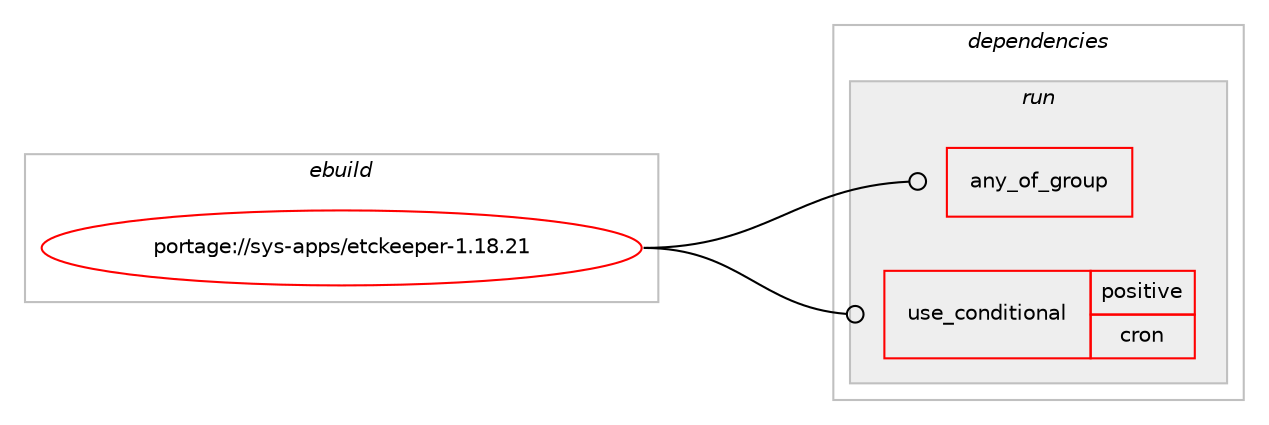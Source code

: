 digraph prolog {

# *************
# Graph options
# *************

newrank=true;
concentrate=true;
compound=true;
graph [rankdir=LR,fontname=Helvetica,fontsize=10,ranksep=1.5];#, ranksep=2.5, nodesep=0.2];
edge  [arrowhead=vee];
node  [fontname=Helvetica,fontsize=10];

# **********
# The ebuild
# **********

subgraph cluster_leftcol {
color=gray;
rank=same;
label=<<i>ebuild</i>>;
id [label="portage://sys-apps/etckeeper-1.18.21", color=red, width=4, href="../sys-apps/etckeeper-1.18.21.svg"];
}

# ****************
# The dependencies
# ****************

subgraph cluster_midcol {
color=gray;
label=<<i>dependencies</i>>;
subgraph cluster_compile {
fillcolor="#eeeeee";
style=filled;
label=<<i>compile</i>>;
}
subgraph cluster_compileandrun {
fillcolor="#eeeeee";
style=filled;
label=<<i>compile and run</i>>;
}
subgraph cluster_run {
fillcolor="#eeeeee";
style=filled;
label=<<i>run</i>>;
subgraph any2658 {
dependency210149 [label=<<TABLE BORDER="0" CELLBORDER="1" CELLSPACING="0" CELLPADDING="4"><TR><TD CELLPADDING="10">any_of_group</TD></TR></TABLE>>, shape=none, color=red];# *** BEGIN UNKNOWN DEPENDENCY TYPE (TODO) ***
# dependency210149 -> package_dependency(portage://sys-apps/etckeeper-1.18.21,run,no,dev-vcs,git,none,[,,],[],[])
# *** END UNKNOWN DEPENDENCY TYPE (TODO) ***

# *** BEGIN UNKNOWN DEPENDENCY TYPE (TODO) ***
# dependency210149 -> package_dependency(portage://sys-apps/etckeeper-1.18.21,run,no,dev-vcs,mercurial,none,[,,],[],[])
# *** END UNKNOWN DEPENDENCY TYPE (TODO) ***

# *** BEGIN UNKNOWN DEPENDENCY TYPE (TODO) ***
# dependency210149 -> package_dependency(portage://sys-apps/etckeeper-1.18.21,run,no,dev-vcs,darcs,none,[,,],[],[])
# *** END UNKNOWN DEPENDENCY TYPE (TODO) ***

}
id:e -> dependency210149:w [weight=20,style="solid",arrowhead="odot"];
subgraph cond107961 {
dependency210150 [label=<<TABLE BORDER="0" CELLBORDER="1" CELLSPACING="0" CELLPADDING="4"><TR><TD ROWSPAN="3" CELLPADDING="10">use_conditional</TD></TR><TR><TD>positive</TD></TR><TR><TD>cron</TD></TR></TABLE>>, shape=none, color=red];
# *** BEGIN UNKNOWN DEPENDENCY TYPE (TODO) ***
# dependency210150 -> package_dependency(portage://sys-apps/etckeeper-1.18.21,run,no,virtual,cron,none,[,,],[],[])
# *** END UNKNOWN DEPENDENCY TYPE (TODO) ***

}
id:e -> dependency210150:w [weight=20,style="solid",arrowhead="odot"];
# *** BEGIN UNKNOWN DEPENDENCY TYPE (TODO) ***
# id -> package_dependency(portage://sys-apps/etckeeper-1.18.21,run,no,app-portage,portage-utils,none,[,,],[],[])
# *** END UNKNOWN DEPENDENCY TYPE (TODO) ***

# *** BEGIN UNKNOWN DEPENDENCY TYPE (TODO) ***
# id -> package_dependency(portage://sys-apps/etckeeper-1.18.21,run,no,virtual,tmpfiles,none,[,,],[],[])
# *** END UNKNOWN DEPENDENCY TYPE (TODO) ***

}
}

# **************
# The candidates
# **************

subgraph cluster_choices {
rank=same;
color=gray;
label=<<i>candidates</i>>;

}

}
